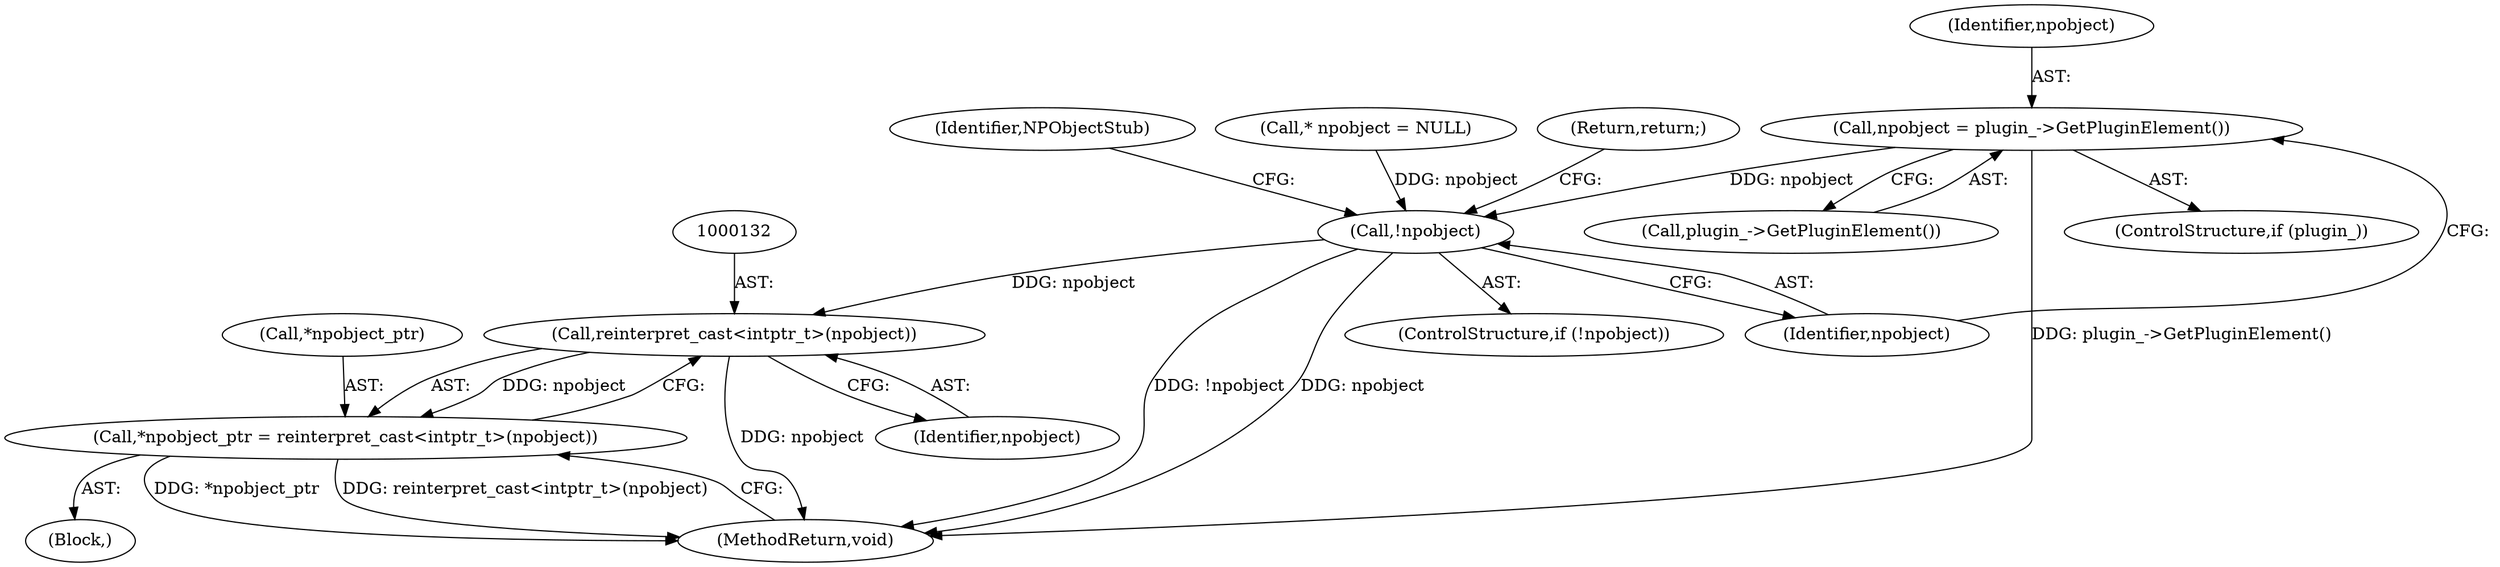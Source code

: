 digraph "1_Chrome_ea3d1d84be3d6f97bf50e76511c9e26af6895533_16@pointer" {
"1000115" [label="(Call,npobject = plugin_->GetPluginElement())"];
"1000119" [label="(Call,!npobject)"];
"1000131" [label="(Call,reinterpret_cast<intptr_t>(npobject))"];
"1000128" [label="(Call,*npobject_ptr = reinterpret_cast<intptr_t>(npobject))"];
"1000104" [label="(Block,)"];
"1000117" [label="(Call,plugin_->GetPluginElement())"];
"1000134" [label="(MethodReturn,void)"];
"1000113" [label="(ControlStructure,if (plugin_))"];
"1000123" [label="(Identifier,NPObjectStub)"];
"1000110" [label="(Call,* npobject = NULL)"];
"1000129" [label="(Call,*npobject_ptr)"];
"1000115" [label="(Call,npobject = plugin_->GetPluginElement())"];
"1000119" [label="(Call,!npobject)"];
"1000116" [label="(Identifier,npobject)"];
"1000121" [label="(Return,return;)"];
"1000118" [label="(ControlStructure,if (!npobject))"];
"1000131" [label="(Call,reinterpret_cast<intptr_t>(npobject))"];
"1000128" [label="(Call,*npobject_ptr = reinterpret_cast<intptr_t>(npobject))"];
"1000133" [label="(Identifier,npobject)"];
"1000120" [label="(Identifier,npobject)"];
"1000115" -> "1000113"  [label="AST: "];
"1000115" -> "1000117"  [label="CFG: "];
"1000116" -> "1000115"  [label="AST: "];
"1000117" -> "1000115"  [label="AST: "];
"1000120" -> "1000115"  [label="CFG: "];
"1000115" -> "1000134"  [label="DDG: plugin_->GetPluginElement()"];
"1000115" -> "1000119"  [label="DDG: npobject"];
"1000119" -> "1000118"  [label="AST: "];
"1000119" -> "1000120"  [label="CFG: "];
"1000120" -> "1000119"  [label="AST: "];
"1000121" -> "1000119"  [label="CFG: "];
"1000123" -> "1000119"  [label="CFG: "];
"1000119" -> "1000134"  [label="DDG: !npobject"];
"1000119" -> "1000134"  [label="DDG: npobject"];
"1000110" -> "1000119"  [label="DDG: npobject"];
"1000119" -> "1000131"  [label="DDG: npobject"];
"1000131" -> "1000128"  [label="AST: "];
"1000131" -> "1000133"  [label="CFG: "];
"1000132" -> "1000131"  [label="AST: "];
"1000133" -> "1000131"  [label="AST: "];
"1000128" -> "1000131"  [label="CFG: "];
"1000131" -> "1000134"  [label="DDG: npobject"];
"1000131" -> "1000128"  [label="DDG: npobject"];
"1000128" -> "1000104"  [label="AST: "];
"1000129" -> "1000128"  [label="AST: "];
"1000134" -> "1000128"  [label="CFG: "];
"1000128" -> "1000134"  [label="DDG: *npobject_ptr"];
"1000128" -> "1000134"  [label="DDG: reinterpret_cast<intptr_t>(npobject)"];
}
